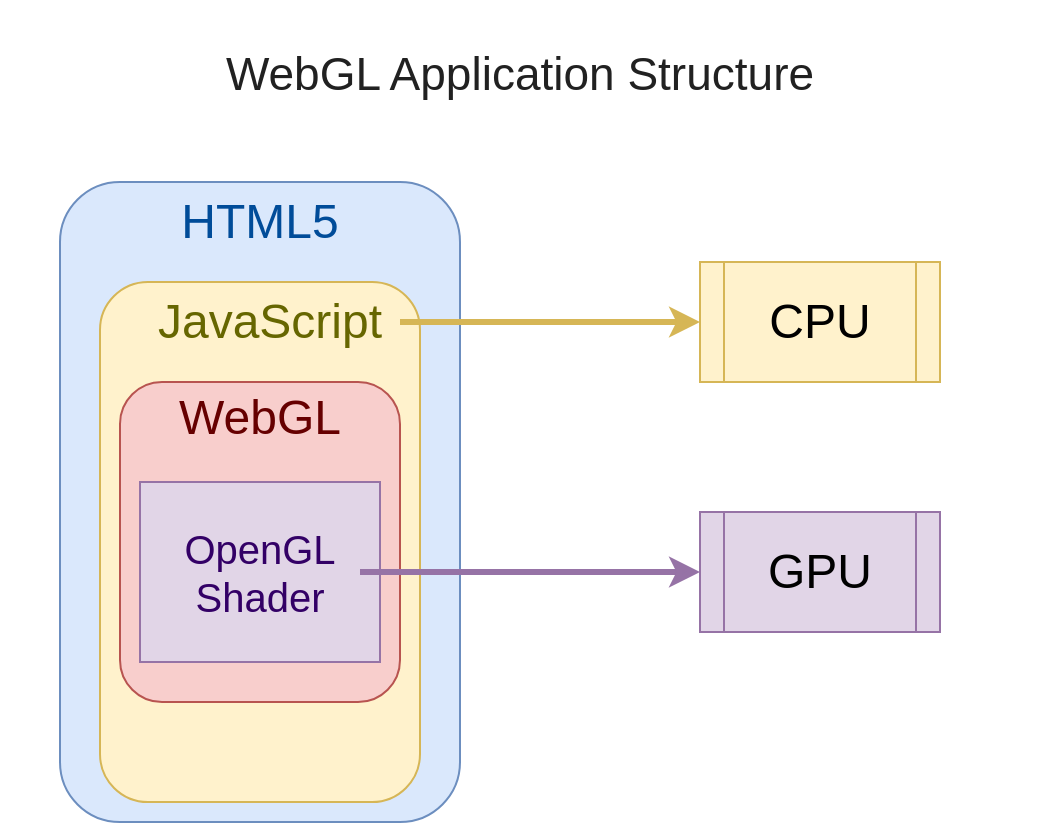 <mxfile version="14.1.8" type="device"><diagram id="DCW0rAW9QsvCfiQ-9HQf" name="Page-1"><mxGraphModel dx="944" dy="1704" grid="1" gridSize="10" guides="1" tooltips="1" connect="1" arrows="1" fold="1" page="1" pageScale="1" pageWidth="850" pageHeight="1100" math="0" shadow="0"><root><mxCell id="0"/><mxCell id="1" parent="0"/><mxCell id="duSfXovVPh8b95wHxh-B-20" value="" style="rounded=0;whiteSpace=wrap;html=1;gradientColor=none;strokeColor=none;" vertex="1" parent="1"><mxGeometry width="520" height="400" as="geometry"/></mxCell><mxCell id="duSfXovVPh8b95wHxh-B-24" value="" style="group" vertex="1" connectable="0" parent="1"><mxGeometry x="30" y="80" width="440" height="320" as="geometry"/></mxCell><mxCell id="duSfXovVPh8b95wHxh-B-13" value="" style="group" vertex="1" connectable="0" parent="duSfXovVPh8b95wHxh-B-24"><mxGeometry width="200" height="320" as="geometry"/></mxCell><mxCell id="duSfXovVPh8b95wHxh-B-1" value="&lt;p style=&quot;line-height: 120%&quot;&gt;&lt;br&gt;&lt;/p&gt;" style="rounded=1;whiteSpace=wrap;html=1;fillColor=#dae8fc;strokeColor=#6c8ebf;align=center;" vertex="1" parent="duSfXovVPh8b95wHxh-B-13"><mxGeometry width="200" height="320" as="geometry"/></mxCell><mxCell id="duSfXovVPh8b95wHxh-B-9" value="&lt;font style=&quot;font-size: 24px&quot; color=&quot;#004c99&quot;&gt;HTML5&lt;/font&gt;" style="text;html=1;strokeColor=none;fillColor=none;align=center;verticalAlign=middle;whiteSpace=wrap;rounded=0;" vertex="1" parent="duSfXovVPh8b95wHxh-B-13"><mxGeometry x="35" width="130" height="40" as="geometry"/></mxCell><mxCell id="duSfXovVPh8b95wHxh-B-12" value="" style="group" vertex="1" connectable="0" parent="duSfXovVPh8b95wHxh-B-24"><mxGeometry x="20" y="50" width="160" height="260" as="geometry"/></mxCell><mxCell id="duSfXovVPh8b95wHxh-B-2" value="" style="rounded=1;whiteSpace=wrap;html=1;fillColor=#fff2cc;strokeColor=#d6b656;" vertex="1" parent="duSfXovVPh8b95wHxh-B-12"><mxGeometry width="160" height="260" as="geometry"/></mxCell><mxCell id="duSfXovVPh8b95wHxh-B-8" value="&lt;font style=&quot;font-size: 24px&quot; color=&quot;#666600&quot;&gt;JavaScript&lt;/font&gt;" style="text;html=1;strokeColor=none;fillColor=none;align=center;verticalAlign=middle;whiteSpace=wrap;rounded=0;" vertex="1" parent="duSfXovVPh8b95wHxh-B-12"><mxGeometry x="20" width="130" height="40" as="geometry"/></mxCell><mxCell id="duSfXovVPh8b95wHxh-B-11" value="" style="group" vertex="1" connectable="0" parent="duSfXovVPh8b95wHxh-B-24"><mxGeometry x="30" y="100" width="140" height="160" as="geometry"/></mxCell><mxCell id="duSfXovVPh8b95wHxh-B-3" value="" style="rounded=1;whiteSpace=wrap;html=1;fillColor=#f8cecc;strokeColor=#b85450;" vertex="1" parent="duSfXovVPh8b95wHxh-B-11"><mxGeometry width="140" height="160" as="geometry"/></mxCell><mxCell id="duSfXovVPh8b95wHxh-B-7" value="&lt;font style=&quot;font-size: 24px&quot; color=&quot;#660000&quot;&gt;WebGL&lt;/font&gt;" style="text;html=1;strokeColor=none;fillColor=none;align=center;verticalAlign=middle;whiteSpace=wrap;rounded=0;" vertex="1" parent="duSfXovVPh8b95wHxh-B-11"><mxGeometry x="10" width="120" height="35" as="geometry"/></mxCell><mxCell id="duSfXovVPh8b95wHxh-B-14" value="&lt;font style=&quot;font-size: 24px&quot;&gt;CPU&lt;/font&gt;" style="shape=process;whiteSpace=wrap;html=1;backgroundOutline=1;rounded=0;fillColor=#fff2cc;strokeColor=#d6b656;" vertex="1" parent="duSfXovVPh8b95wHxh-B-24"><mxGeometry x="320" y="40" width="120" height="60" as="geometry"/></mxCell><mxCell id="duSfXovVPh8b95wHxh-B-15" value="&lt;font style=&quot;font-size: 24px&quot;&gt;GPU&lt;/font&gt;" style="shape=process;whiteSpace=wrap;html=1;backgroundOutline=1;rounded=0;fillColor=#e1d5e7;strokeColor=#9673a6;" vertex="1" parent="duSfXovVPh8b95wHxh-B-24"><mxGeometry x="320" y="165" width="120" height="60" as="geometry"/></mxCell><mxCell id="duSfXovVPh8b95wHxh-B-17" value="" style="endArrow=classic;html=1;exitX=1;exitY=0.5;exitDx=0;exitDy=0;entryX=0;entryY=0.5;entryDx=0;entryDy=0;strokeWidth=3;fillColor=#fff2cc;strokeColor=#d6b656;" edge="1" parent="duSfXovVPh8b95wHxh-B-24" source="duSfXovVPh8b95wHxh-B-8" target="duSfXovVPh8b95wHxh-B-14"><mxGeometry width="50" height="50" as="geometry"><mxPoint x="170" y="205" as="sourcePoint"/><mxPoint x="330" y="270" as="targetPoint"/></mxGeometry></mxCell><mxCell id="duSfXovVPh8b95wHxh-B-19" value="" style="group" vertex="1" connectable="0" parent="duSfXovVPh8b95wHxh-B-24"><mxGeometry x="40" y="150" width="120" height="90" as="geometry"/></mxCell><mxCell id="duSfXovVPh8b95wHxh-B-4" value="" style="rounded=0;whiteSpace=wrap;html=1;backgroundOutline=1;fillColor=#e1d5e7;strokeColor=#9673a6;" vertex="1" parent="duSfXovVPh8b95wHxh-B-19"><mxGeometry width="120" height="90" as="geometry"/></mxCell><mxCell id="duSfXovVPh8b95wHxh-B-6" value="&lt;span style=&quot;font-family: &amp;#34;arial&amp;#34; , &amp;#34;verdana&amp;#34; , &amp;#34;tahoma&amp;#34; ; font-size: 20px ; text-align: justify&quot;&gt;&lt;font color=&quot;#330066&quot; style=&quot;font-size: 20px&quot;&gt;OpenGL &lt;br&gt;Shader&lt;/font&gt;&lt;/span&gt;" style="text;html=1;strokeColor=none;fillColor=none;align=center;verticalAlign=middle;whiteSpace=wrap;rounded=0;" vertex="1" parent="duSfXovVPh8b95wHxh-B-19"><mxGeometry x="10" y="20" width="100" height="50" as="geometry"/></mxCell><mxCell id="duSfXovVPh8b95wHxh-B-16" value="" style="endArrow=classic;html=1;exitX=1;exitY=0.5;exitDx=0;exitDy=0;entryX=0;entryY=0.5;entryDx=0;entryDy=0;strokeWidth=3;fillColor=#e1d5e7;strokeColor=#9673a6;" edge="1" parent="duSfXovVPh8b95wHxh-B-24" source="duSfXovVPh8b95wHxh-B-6" target="duSfXovVPh8b95wHxh-B-15"><mxGeometry width="50" height="50" as="geometry"><mxPoint x="200" y="300" as="sourcePoint"/><mxPoint x="250" y="250" as="targetPoint"/></mxGeometry></mxCell><mxCell id="duSfXovVPh8b95wHxh-B-25" value="&lt;h2 style=&quot;margin-top: 1.25rem ; margin-bottom: 0.625rem ; font-weight: 400 ; font-size: 23px ; line-height: 2rem ; color: rgba(0 , 0 , 0 , 0.87) ; font-family: &amp;#34;arial&amp;#34; , &amp;#34;verdana&amp;#34; , &amp;#34;tahoma&amp;#34;&quot;&gt;WebGL Application Structure&lt;/h2&gt;" style="text;html=1;strokeColor=none;fillColor=none;align=center;verticalAlign=middle;whiteSpace=wrap;rounded=0;" vertex="1" parent="1"><mxGeometry width="520" height="40" as="geometry"/></mxCell></root></mxGraphModel></diagram></mxfile>